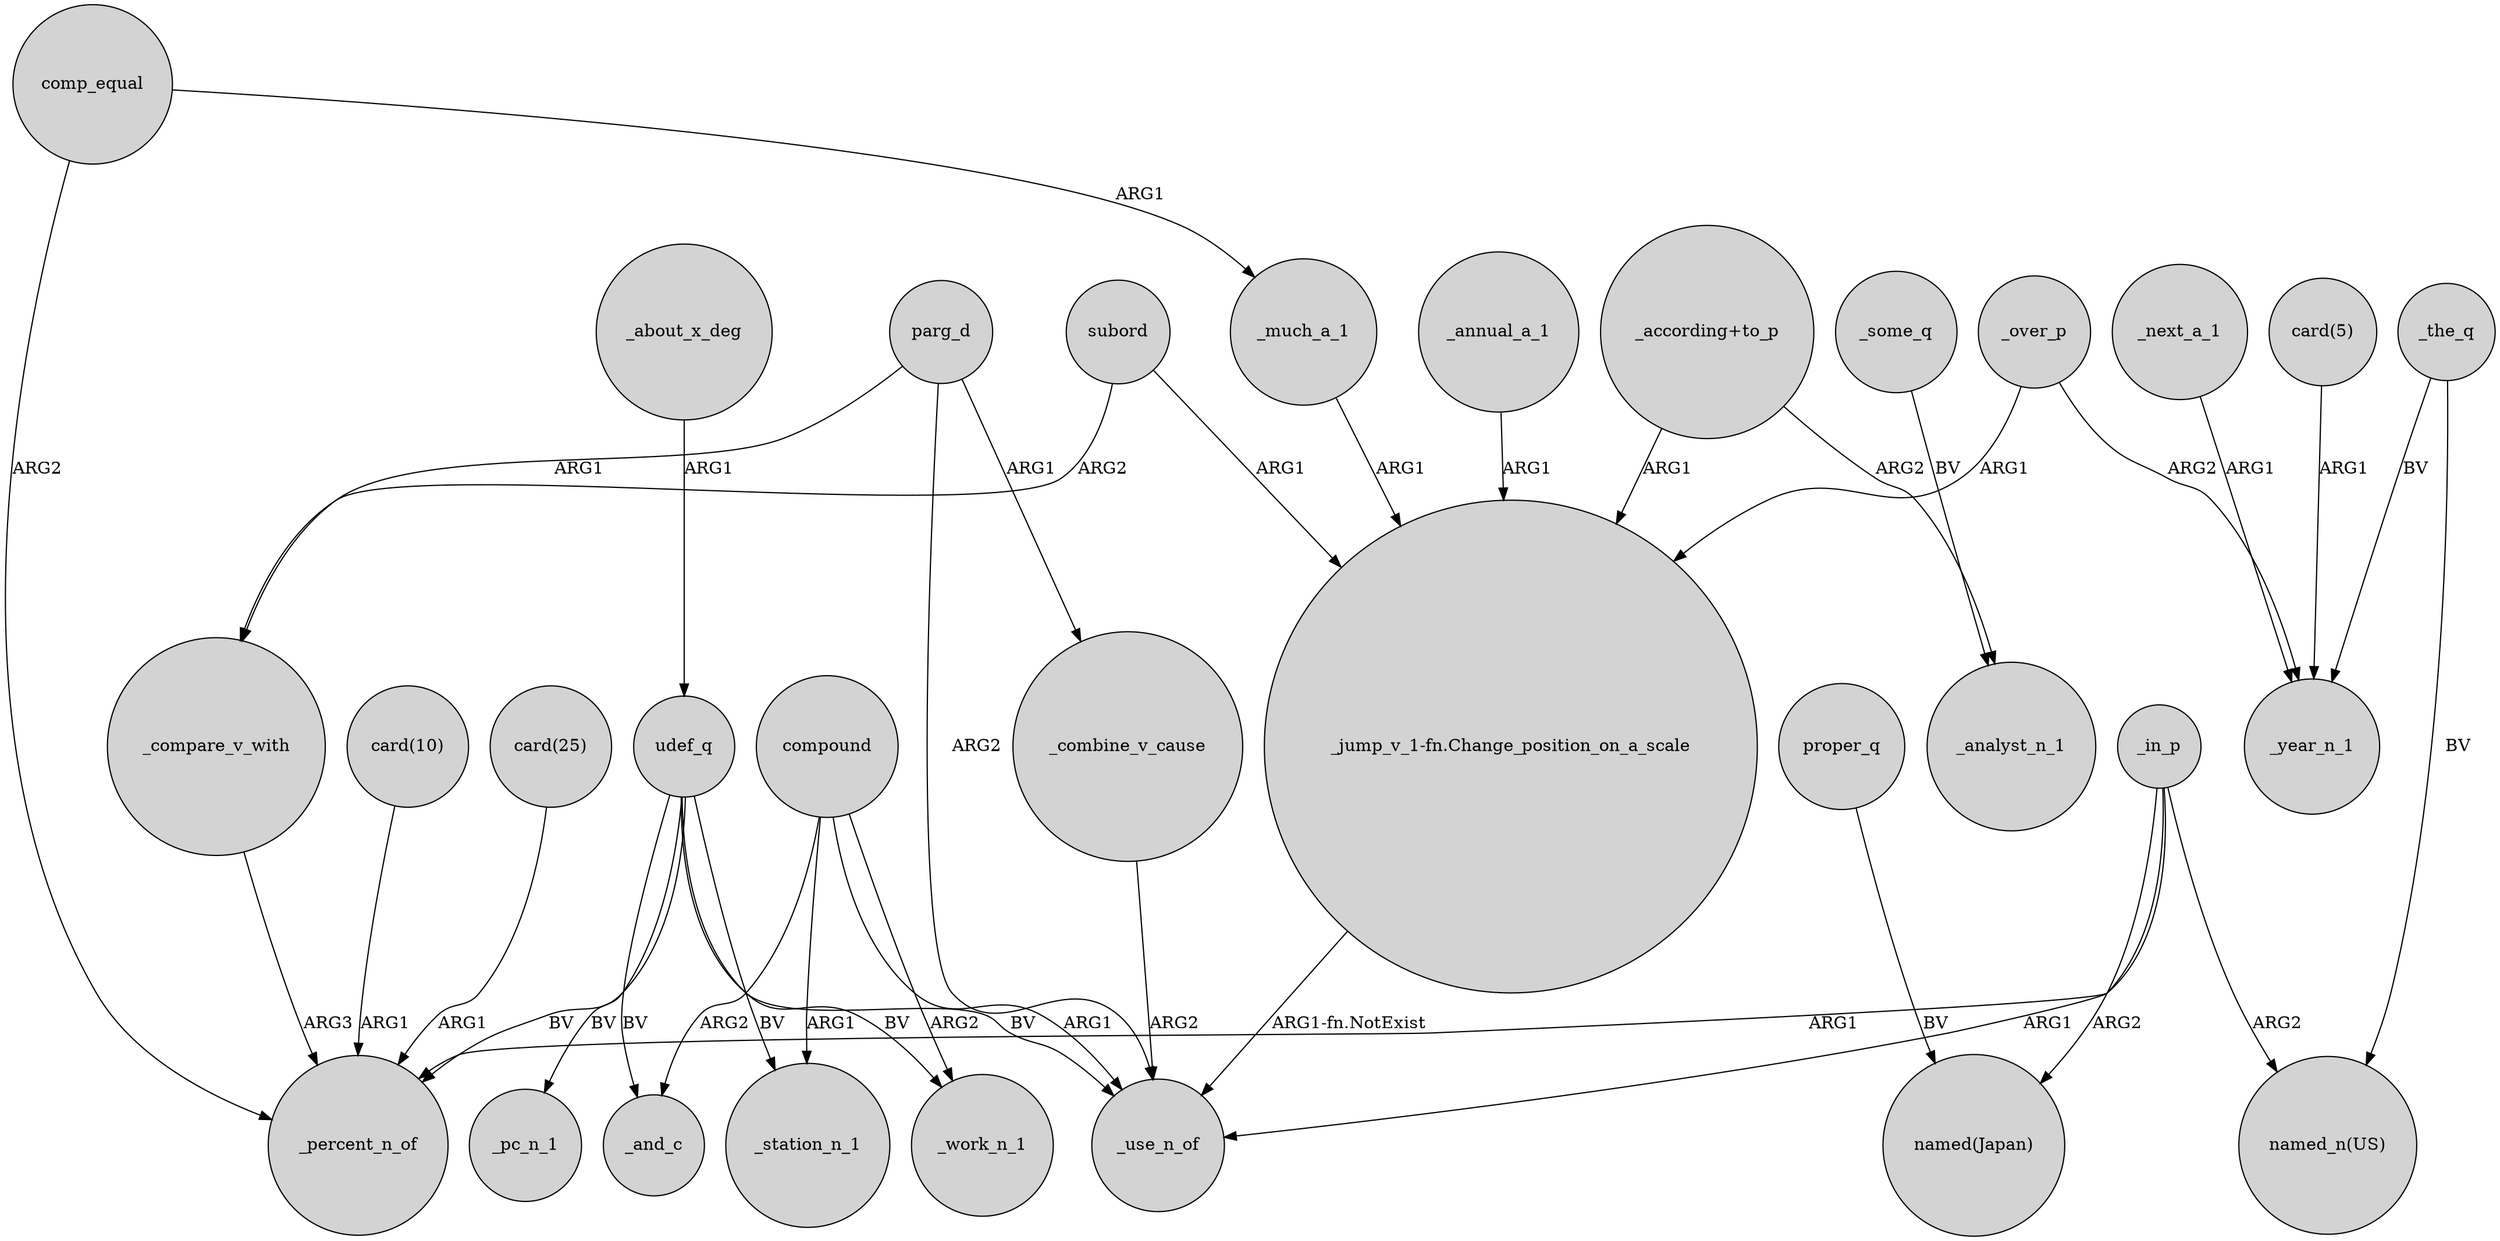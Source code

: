digraph {
	node [shape=circle style=filled]
	_compare_v_with -> _percent_n_of [label=ARG3]
	"_according+to_p" -> "_jump_v_1-fn.Change_position_on_a_scale" [label=ARG1]
	subord -> "_jump_v_1-fn.Change_position_on_a_scale" [label=ARG1]
	_over_p -> "_jump_v_1-fn.Change_position_on_a_scale" [label=ARG1]
	"card(5)" -> _year_n_1 [label=ARG1]
	"_according+to_p" -> _analyst_n_1 [label=ARG2]
	"card(25)" -> _percent_n_of [label=ARG1]
	_in_p -> _percent_n_of [label=ARG1]
	udef_q -> _use_n_of [label=BV]
	comp_equal -> _much_a_1 [label=ARG1]
	compound -> _use_n_of [label=ARG1]
	udef_q -> _pc_n_1 [label=BV]
	compound -> _work_n_1 [label=ARG2]
	parg_d -> _compare_v_with [label=ARG1]
	_about_x_deg -> udef_q [label=ARG1]
	_in_p -> "named_n(US)" [label=ARG2]
	proper_q -> "named(Japan)" [label=BV]
	comp_equal -> _percent_n_of [label=ARG2]
	_much_a_1 -> "_jump_v_1-fn.Change_position_on_a_scale" [label=ARG1]
	_annual_a_1 -> "_jump_v_1-fn.Change_position_on_a_scale" [label=ARG1]
	_the_q -> "named_n(US)" [label=BV]
	"card(10)" -> _percent_n_of [label=ARG1]
	compound -> _and_c [label=ARG2]
	compound -> _station_n_1 [label=ARG1]
	"_jump_v_1-fn.Change_position_on_a_scale" -> _use_n_of [label="ARG1-fn.NotExist"]
	_some_q -> _analyst_n_1 [label=BV]
	_next_a_1 -> _year_n_1 [label=ARG1]
	_the_q -> _year_n_1 [label=BV]
	udef_q -> _station_n_1 [label=BV]
	_over_p -> _year_n_1 [label=ARG2]
	subord -> _compare_v_with [label=ARG2]
	_combine_v_cause -> _use_n_of [label=ARG2]
	udef_q -> _percent_n_of [label=BV]
	udef_q -> _and_c [label=BV]
	_in_p -> "named(Japan)" [label=ARG2]
	_in_p -> _use_n_of [label=ARG1]
	parg_d -> _use_n_of [label=ARG2]
	parg_d -> _combine_v_cause [label=ARG1]
	udef_q -> _work_n_1 [label=BV]
}

